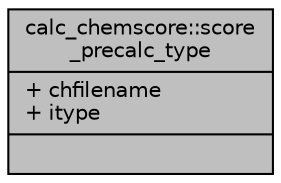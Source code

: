 digraph "calc_chemscore::score_precalc_type"
{
  edge [fontname="Helvetica",fontsize="10",labelfontname="Helvetica",labelfontsize="10"];
  node [fontname="Helvetica",fontsize="10",shape=record];
  Node1 [label="{calc_chemscore::score\l_precalc_type\n|+ chfilename\l+ itype\l|}",height=0.2,width=0.4,color="black", fillcolor="grey75", style="filled" fontcolor="black"];
}

